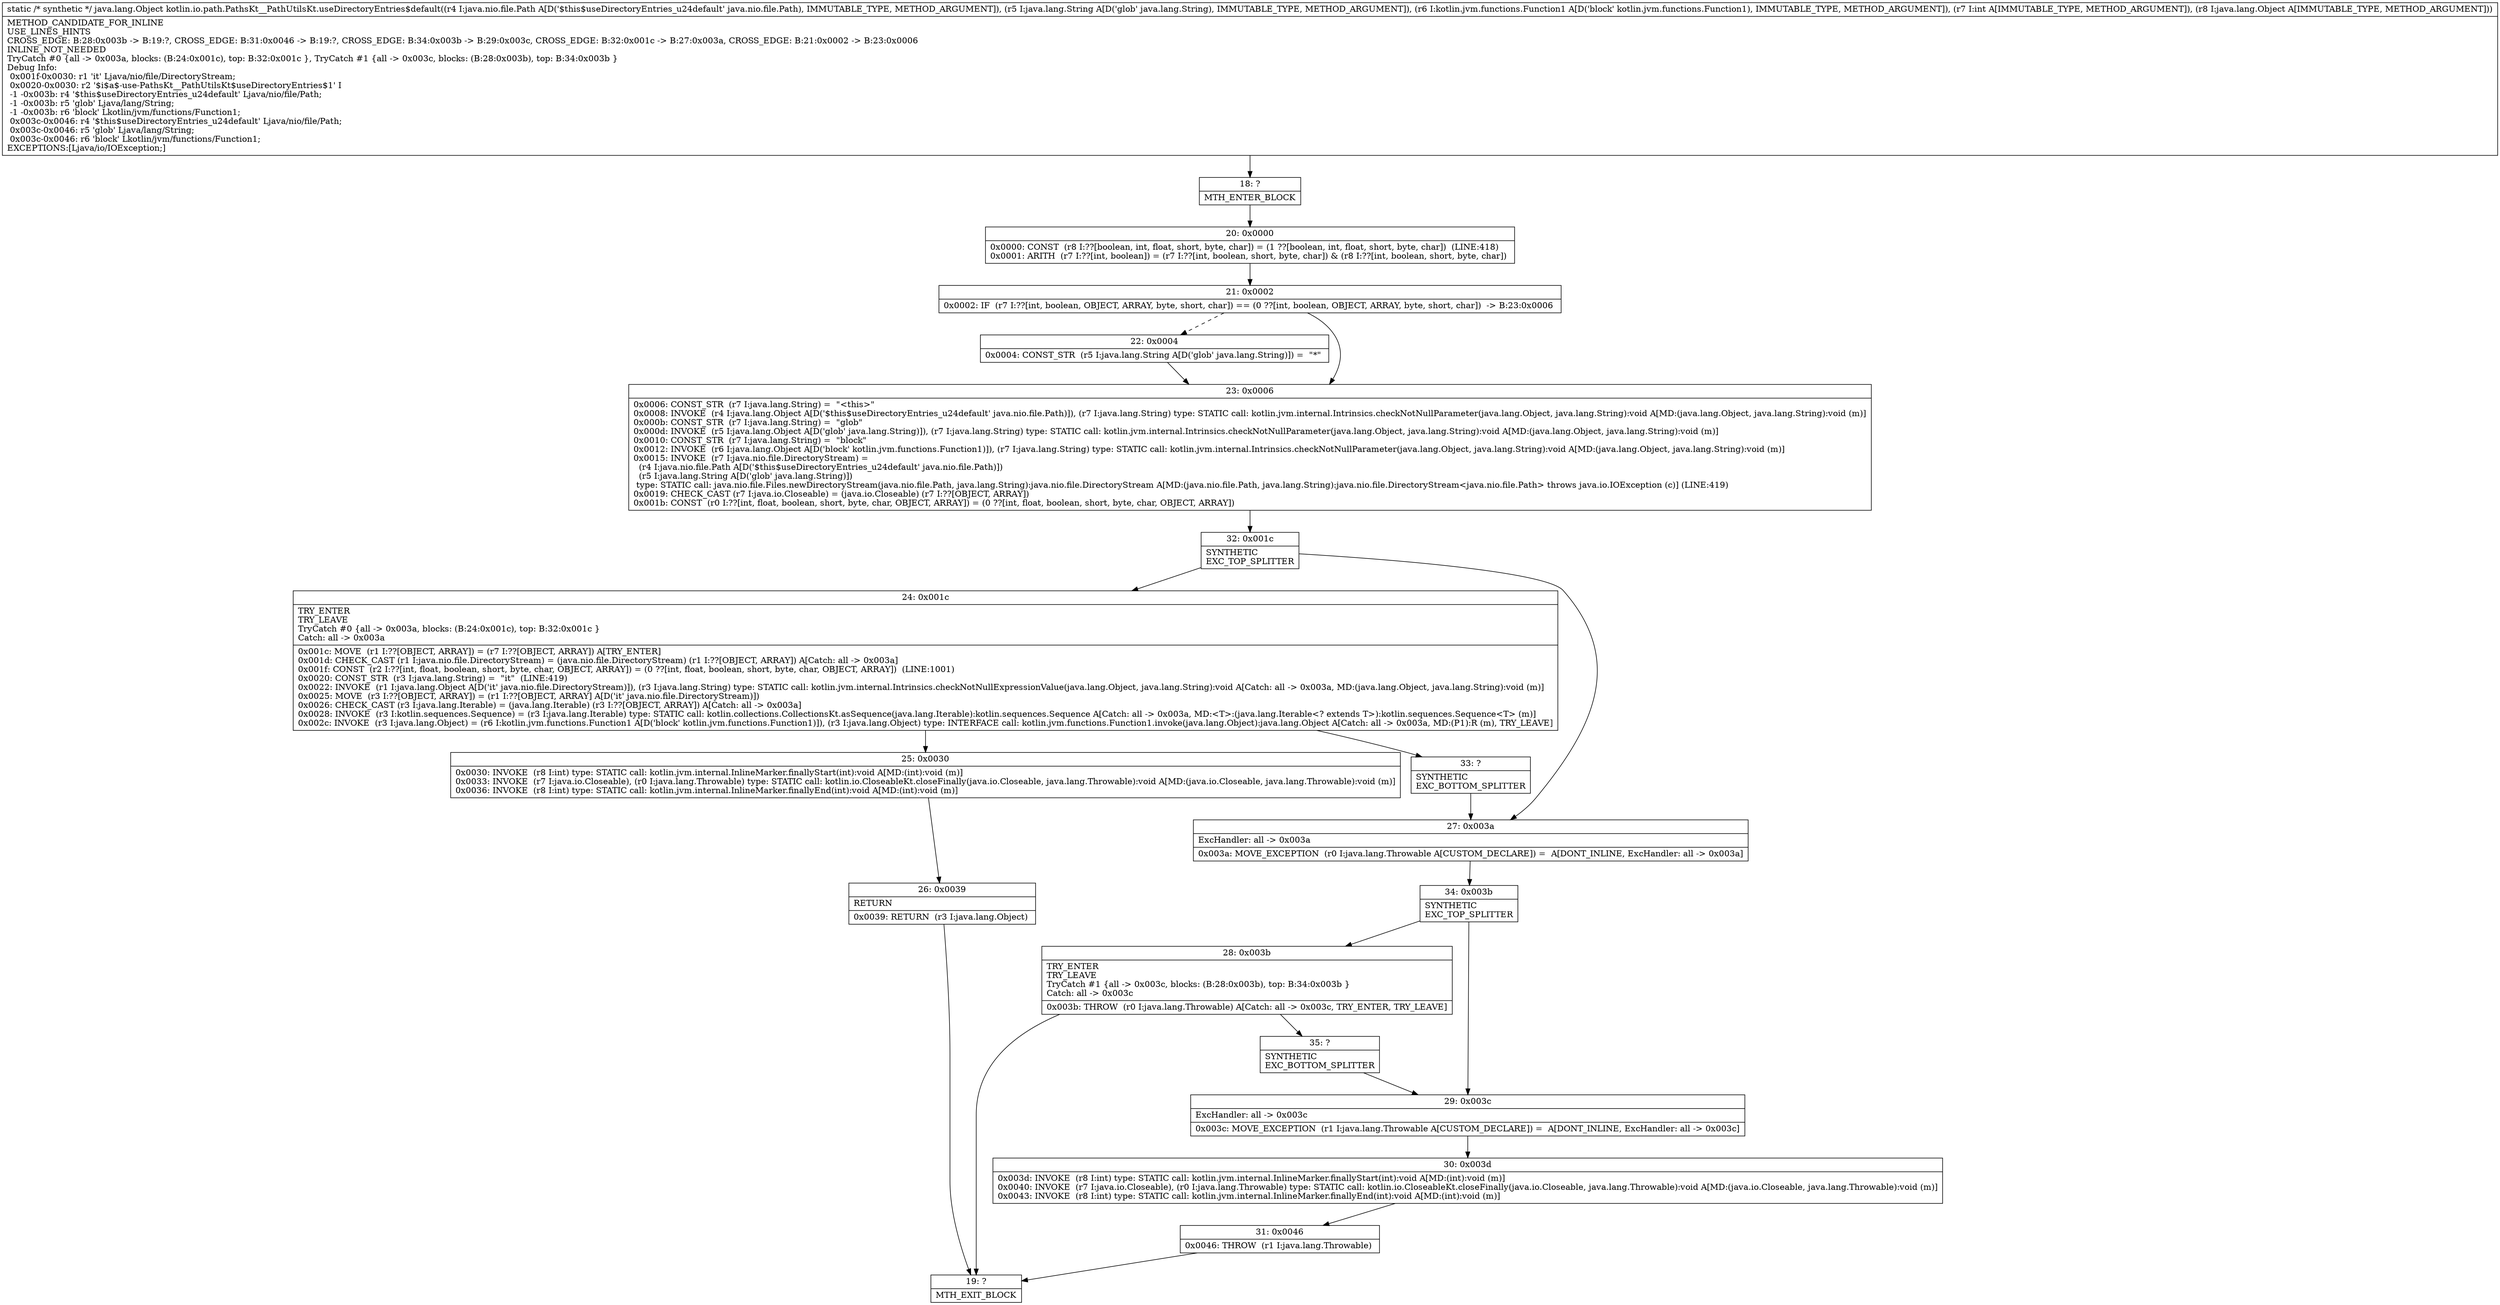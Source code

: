 digraph "CFG forkotlin.io.path.PathsKt__PathUtilsKt.useDirectoryEntries$default(Ljava\/nio\/file\/Path;Ljava\/lang\/String;Lkotlin\/jvm\/functions\/Function1;ILjava\/lang\/Object;)Ljava\/lang\/Object;" {
Node_18 [shape=record,label="{18\:\ ?|MTH_ENTER_BLOCK\l}"];
Node_20 [shape=record,label="{20\:\ 0x0000|0x0000: CONST  (r8 I:??[boolean, int, float, short, byte, char]) = (1 ??[boolean, int, float, short, byte, char])  (LINE:418)\l0x0001: ARITH  (r7 I:??[int, boolean]) = (r7 I:??[int, boolean, short, byte, char]) & (r8 I:??[int, boolean, short, byte, char]) \l}"];
Node_21 [shape=record,label="{21\:\ 0x0002|0x0002: IF  (r7 I:??[int, boolean, OBJECT, ARRAY, byte, short, char]) == (0 ??[int, boolean, OBJECT, ARRAY, byte, short, char])  \-\> B:23:0x0006 \l}"];
Node_22 [shape=record,label="{22\:\ 0x0004|0x0004: CONST_STR  (r5 I:java.lang.String A[D('glob' java.lang.String)]) =  \"*\" \l}"];
Node_23 [shape=record,label="{23\:\ 0x0006|0x0006: CONST_STR  (r7 I:java.lang.String) =  \"\<this\>\" \l0x0008: INVOKE  (r4 I:java.lang.Object A[D('$this$useDirectoryEntries_u24default' java.nio.file.Path)]), (r7 I:java.lang.String) type: STATIC call: kotlin.jvm.internal.Intrinsics.checkNotNullParameter(java.lang.Object, java.lang.String):void A[MD:(java.lang.Object, java.lang.String):void (m)]\l0x000b: CONST_STR  (r7 I:java.lang.String) =  \"glob\" \l0x000d: INVOKE  (r5 I:java.lang.Object A[D('glob' java.lang.String)]), (r7 I:java.lang.String) type: STATIC call: kotlin.jvm.internal.Intrinsics.checkNotNullParameter(java.lang.Object, java.lang.String):void A[MD:(java.lang.Object, java.lang.String):void (m)]\l0x0010: CONST_STR  (r7 I:java.lang.String) =  \"block\" \l0x0012: INVOKE  (r6 I:java.lang.Object A[D('block' kotlin.jvm.functions.Function1)]), (r7 I:java.lang.String) type: STATIC call: kotlin.jvm.internal.Intrinsics.checkNotNullParameter(java.lang.Object, java.lang.String):void A[MD:(java.lang.Object, java.lang.String):void (m)]\l0x0015: INVOKE  (r7 I:java.nio.file.DirectoryStream) = \l  (r4 I:java.nio.file.Path A[D('$this$useDirectoryEntries_u24default' java.nio.file.Path)])\l  (r5 I:java.lang.String A[D('glob' java.lang.String)])\l type: STATIC call: java.nio.file.Files.newDirectoryStream(java.nio.file.Path, java.lang.String):java.nio.file.DirectoryStream A[MD:(java.nio.file.Path, java.lang.String):java.nio.file.DirectoryStream\<java.nio.file.Path\> throws java.io.IOException (c)] (LINE:419)\l0x0019: CHECK_CAST (r7 I:java.io.Closeable) = (java.io.Closeable) (r7 I:??[OBJECT, ARRAY]) \l0x001b: CONST  (r0 I:??[int, float, boolean, short, byte, char, OBJECT, ARRAY]) = (0 ??[int, float, boolean, short, byte, char, OBJECT, ARRAY]) \l}"];
Node_32 [shape=record,label="{32\:\ 0x001c|SYNTHETIC\lEXC_TOP_SPLITTER\l}"];
Node_24 [shape=record,label="{24\:\ 0x001c|TRY_ENTER\lTRY_LEAVE\lTryCatch #0 \{all \-\> 0x003a, blocks: (B:24:0x001c), top: B:32:0x001c \}\lCatch: all \-\> 0x003a\l|0x001c: MOVE  (r1 I:??[OBJECT, ARRAY]) = (r7 I:??[OBJECT, ARRAY]) A[TRY_ENTER]\l0x001d: CHECK_CAST (r1 I:java.nio.file.DirectoryStream) = (java.nio.file.DirectoryStream) (r1 I:??[OBJECT, ARRAY]) A[Catch: all \-\> 0x003a]\l0x001f: CONST  (r2 I:??[int, float, boolean, short, byte, char, OBJECT, ARRAY]) = (0 ??[int, float, boolean, short, byte, char, OBJECT, ARRAY])  (LINE:1001)\l0x0020: CONST_STR  (r3 I:java.lang.String) =  \"it\"  (LINE:419)\l0x0022: INVOKE  (r1 I:java.lang.Object A[D('it' java.nio.file.DirectoryStream)]), (r3 I:java.lang.String) type: STATIC call: kotlin.jvm.internal.Intrinsics.checkNotNullExpressionValue(java.lang.Object, java.lang.String):void A[Catch: all \-\> 0x003a, MD:(java.lang.Object, java.lang.String):void (m)]\l0x0025: MOVE  (r3 I:??[OBJECT, ARRAY]) = (r1 I:??[OBJECT, ARRAY] A[D('it' java.nio.file.DirectoryStream)]) \l0x0026: CHECK_CAST (r3 I:java.lang.Iterable) = (java.lang.Iterable) (r3 I:??[OBJECT, ARRAY]) A[Catch: all \-\> 0x003a]\l0x0028: INVOKE  (r3 I:kotlin.sequences.Sequence) = (r3 I:java.lang.Iterable) type: STATIC call: kotlin.collections.CollectionsKt.asSequence(java.lang.Iterable):kotlin.sequences.Sequence A[Catch: all \-\> 0x003a, MD:\<T\>:(java.lang.Iterable\<? extends T\>):kotlin.sequences.Sequence\<T\> (m)]\l0x002c: INVOKE  (r3 I:java.lang.Object) = (r6 I:kotlin.jvm.functions.Function1 A[D('block' kotlin.jvm.functions.Function1)]), (r3 I:java.lang.Object) type: INTERFACE call: kotlin.jvm.functions.Function1.invoke(java.lang.Object):java.lang.Object A[Catch: all \-\> 0x003a, MD:(P1):R (m), TRY_LEAVE]\l}"];
Node_25 [shape=record,label="{25\:\ 0x0030|0x0030: INVOKE  (r8 I:int) type: STATIC call: kotlin.jvm.internal.InlineMarker.finallyStart(int):void A[MD:(int):void (m)]\l0x0033: INVOKE  (r7 I:java.io.Closeable), (r0 I:java.lang.Throwable) type: STATIC call: kotlin.io.CloseableKt.closeFinally(java.io.Closeable, java.lang.Throwable):void A[MD:(java.io.Closeable, java.lang.Throwable):void (m)]\l0x0036: INVOKE  (r8 I:int) type: STATIC call: kotlin.jvm.internal.InlineMarker.finallyEnd(int):void A[MD:(int):void (m)]\l}"];
Node_26 [shape=record,label="{26\:\ 0x0039|RETURN\l|0x0039: RETURN  (r3 I:java.lang.Object) \l}"];
Node_19 [shape=record,label="{19\:\ ?|MTH_EXIT_BLOCK\l}"];
Node_33 [shape=record,label="{33\:\ ?|SYNTHETIC\lEXC_BOTTOM_SPLITTER\l}"];
Node_27 [shape=record,label="{27\:\ 0x003a|ExcHandler: all \-\> 0x003a\l|0x003a: MOVE_EXCEPTION  (r0 I:java.lang.Throwable A[CUSTOM_DECLARE]) =  A[DONT_INLINE, ExcHandler: all \-\> 0x003a]\l}"];
Node_34 [shape=record,label="{34\:\ 0x003b|SYNTHETIC\lEXC_TOP_SPLITTER\l}"];
Node_28 [shape=record,label="{28\:\ 0x003b|TRY_ENTER\lTRY_LEAVE\lTryCatch #1 \{all \-\> 0x003c, blocks: (B:28:0x003b), top: B:34:0x003b \}\lCatch: all \-\> 0x003c\l|0x003b: THROW  (r0 I:java.lang.Throwable) A[Catch: all \-\> 0x003c, TRY_ENTER, TRY_LEAVE]\l}"];
Node_35 [shape=record,label="{35\:\ ?|SYNTHETIC\lEXC_BOTTOM_SPLITTER\l}"];
Node_29 [shape=record,label="{29\:\ 0x003c|ExcHandler: all \-\> 0x003c\l|0x003c: MOVE_EXCEPTION  (r1 I:java.lang.Throwable A[CUSTOM_DECLARE]) =  A[DONT_INLINE, ExcHandler: all \-\> 0x003c]\l}"];
Node_30 [shape=record,label="{30\:\ 0x003d|0x003d: INVOKE  (r8 I:int) type: STATIC call: kotlin.jvm.internal.InlineMarker.finallyStart(int):void A[MD:(int):void (m)]\l0x0040: INVOKE  (r7 I:java.io.Closeable), (r0 I:java.lang.Throwable) type: STATIC call: kotlin.io.CloseableKt.closeFinally(java.io.Closeable, java.lang.Throwable):void A[MD:(java.io.Closeable, java.lang.Throwable):void (m)]\l0x0043: INVOKE  (r8 I:int) type: STATIC call: kotlin.jvm.internal.InlineMarker.finallyEnd(int):void A[MD:(int):void (m)]\l}"];
Node_31 [shape=record,label="{31\:\ 0x0046|0x0046: THROW  (r1 I:java.lang.Throwable) \l}"];
MethodNode[shape=record,label="{static \/* synthetic *\/ java.lang.Object kotlin.io.path.PathsKt__PathUtilsKt.useDirectoryEntries$default((r4 I:java.nio.file.Path A[D('$this$useDirectoryEntries_u24default' java.nio.file.Path), IMMUTABLE_TYPE, METHOD_ARGUMENT]), (r5 I:java.lang.String A[D('glob' java.lang.String), IMMUTABLE_TYPE, METHOD_ARGUMENT]), (r6 I:kotlin.jvm.functions.Function1 A[D('block' kotlin.jvm.functions.Function1), IMMUTABLE_TYPE, METHOD_ARGUMENT]), (r7 I:int A[IMMUTABLE_TYPE, METHOD_ARGUMENT]), (r8 I:java.lang.Object A[IMMUTABLE_TYPE, METHOD_ARGUMENT]))  | METHOD_CANDIDATE_FOR_INLINE\lUSE_LINES_HINTS\lCROSS_EDGE: B:28:0x003b \-\> B:19:?, CROSS_EDGE: B:31:0x0046 \-\> B:19:?, CROSS_EDGE: B:34:0x003b \-\> B:29:0x003c, CROSS_EDGE: B:32:0x001c \-\> B:27:0x003a, CROSS_EDGE: B:21:0x0002 \-\> B:23:0x0006\lINLINE_NOT_NEEDED\lTryCatch #0 \{all \-\> 0x003a, blocks: (B:24:0x001c), top: B:32:0x001c \}, TryCatch #1 \{all \-\> 0x003c, blocks: (B:28:0x003b), top: B:34:0x003b \}\lDebug Info:\l  0x001f\-0x0030: r1 'it' Ljava\/nio\/file\/DirectoryStream;\l  0x0020\-0x0030: r2 '$i$a$\-use\-PathsKt__PathUtilsKt$useDirectoryEntries$1' I\l  \-1 \-0x003b: r4 '$this$useDirectoryEntries_u24default' Ljava\/nio\/file\/Path;\l  \-1 \-0x003b: r5 'glob' Ljava\/lang\/String;\l  \-1 \-0x003b: r6 'block' Lkotlin\/jvm\/functions\/Function1;\l  0x003c\-0x0046: r4 '$this$useDirectoryEntries_u24default' Ljava\/nio\/file\/Path;\l  0x003c\-0x0046: r5 'glob' Ljava\/lang\/String;\l  0x003c\-0x0046: r6 'block' Lkotlin\/jvm\/functions\/Function1;\lEXCEPTIONS:[Ljava\/io\/IOException;]\l}"];
MethodNode -> Node_18;Node_18 -> Node_20;
Node_20 -> Node_21;
Node_21 -> Node_22[style=dashed];
Node_21 -> Node_23;
Node_22 -> Node_23;
Node_23 -> Node_32;
Node_32 -> Node_24;
Node_32 -> Node_27;
Node_24 -> Node_25;
Node_24 -> Node_33;
Node_25 -> Node_26;
Node_26 -> Node_19;
Node_33 -> Node_27;
Node_27 -> Node_34;
Node_34 -> Node_28;
Node_34 -> Node_29;
Node_28 -> Node_19;
Node_28 -> Node_35;
Node_35 -> Node_29;
Node_29 -> Node_30;
Node_30 -> Node_31;
Node_31 -> Node_19;
}

